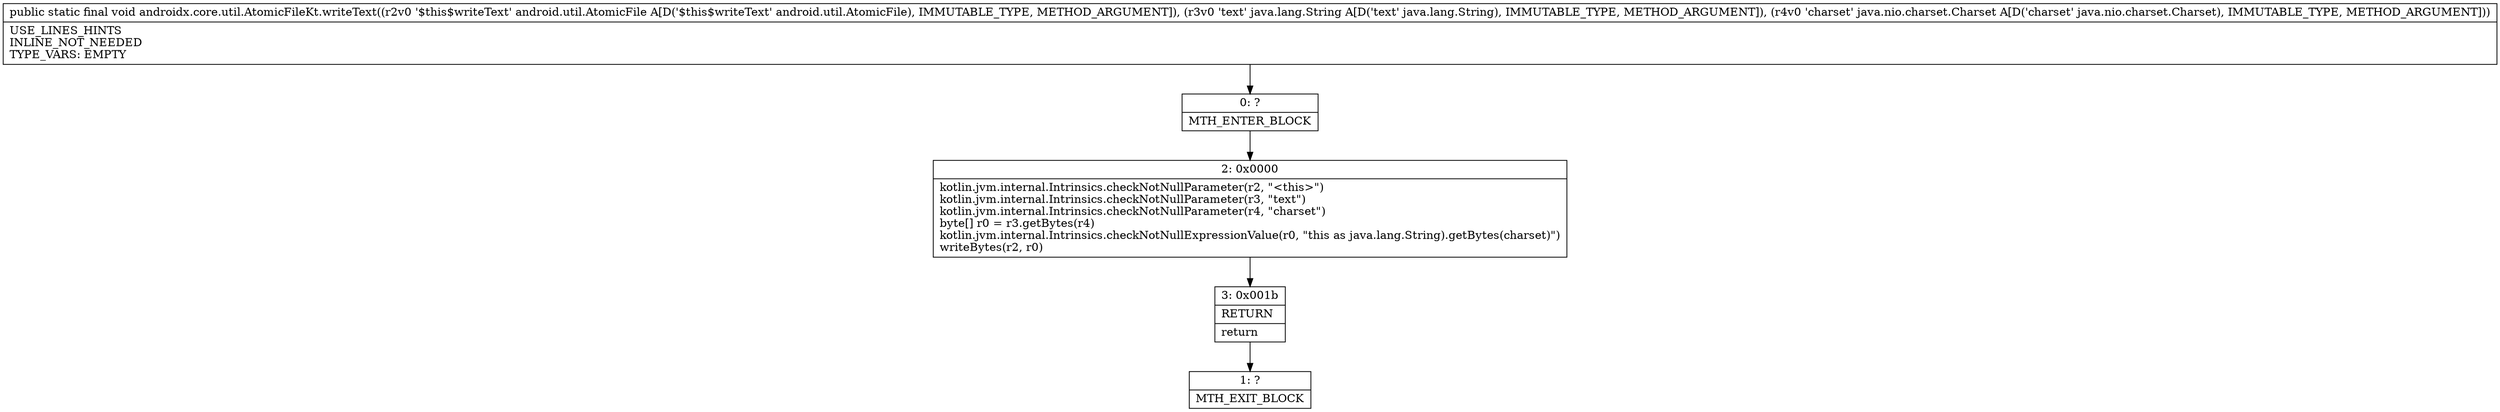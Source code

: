 digraph "CFG forandroidx.core.util.AtomicFileKt.writeText(Landroid\/util\/AtomicFile;Ljava\/lang\/String;Ljava\/nio\/charset\/Charset;)V" {
Node_0 [shape=record,label="{0\:\ ?|MTH_ENTER_BLOCK\l}"];
Node_2 [shape=record,label="{2\:\ 0x0000|kotlin.jvm.internal.Intrinsics.checkNotNullParameter(r2, \"\<this\>\")\lkotlin.jvm.internal.Intrinsics.checkNotNullParameter(r3, \"text\")\lkotlin.jvm.internal.Intrinsics.checkNotNullParameter(r4, \"charset\")\lbyte[] r0 = r3.getBytes(r4)\lkotlin.jvm.internal.Intrinsics.checkNotNullExpressionValue(r0, \"this as java.lang.String).getBytes(charset)\")\lwriteBytes(r2, r0)\l}"];
Node_3 [shape=record,label="{3\:\ 0x001b|RETURN\l|return\l}"];
Node_1 [shape=record,label="{1\:\ ?|MTH_EXIT_BLOCK\l}"];
MethodNode[shape=record,label="{public static final void androidx.core.util.AtomicFileKt.writeText((r2v0 '$this$writeText' android.util.AtomicFile A[D('$this$writeText' android.util.AtomicFile), IMMUTABLE_TYPE, METHOD_ARGUMENT]), (r3v0 'text' java.lang.String A[D('text' java.lang.String), IMMUTABLE_TYPE, METHOD_ARGUMENT]), (r4v0 'charset' java.nio.charset.Charset A[D('charset' java.nio.charset.Charset), IMMUTABLE_TYPE, METHOD_ARGUMENT]))  | USE_LINES_HINTS\lINLINE_NOT_NEEDED\lTYPE_VARS: EMPTY\l}"];
MethodNode -> Node_0;Node_0 -> Node_2;
Node_2 -> Node_3;
Node_3 -> Node_1;
}

